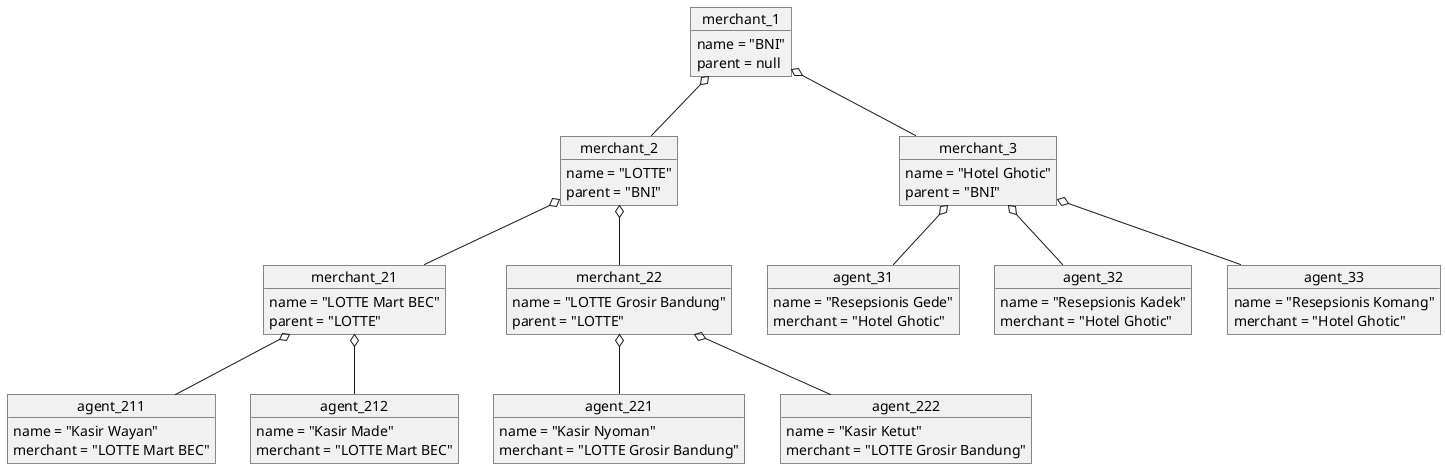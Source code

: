 @startuml
object merchant_1 {
    name = "BNI"
    parent = null
}

object merchant_2 {
    name = "LOTTE"
    parent = "BNI"
}
object merchant_21 {
    name = "LOTTE Mart BEC"
    parent = "LOTTE"
}
object merchant_22 {
    name = "LOTTE Grosir Bandung"
    parent = "LOTTE"
}
object agent_211 {
    name = "Kasir Wayan"
    merchant = "LOTTE Mart BEC"
}
object agent_212 {
    name = "Kasir Made"
    merchant = "LOTTE Mart BEC"
}
object agent_221 {
    name = "Kasir Nyoman"
    merchant = "LOTTE Grosir Bandung"
}
object agent_222 {
    name = "Kasir Ketut"
    merchant = "LOTTE Grosir Bandung"
}

object merchant_3 {
    name = "Hotel Ghotic"
    parent = "BNI"
}
object agent_31 {
    name = "Resepsionis Gede"
    merchant = "Hotel Ghotic"
}
object agent_32 {
    name = "Resepsionis Kadek"
    merchant = "Hotel Ghotic"
}
object agent_33 {
    name = "Resepsionis Komang"
    merchant = "Hotel Ghotic"
}

merchant_1 o-- merchant_2
merchant_2 o-- merchant_21
merchant_2 o-- merchant_22
merchant_21 o-- agent_211
merchant_21 o-- agent_212
merchant_22 o-- agent_221
merchant_22 o-- agent_222
merchant_1 o-- merchant_3
merchant_3 o-- agent_31
merchant_3 o-- agent_32
merchant_3 o-- agent_33

@enduml